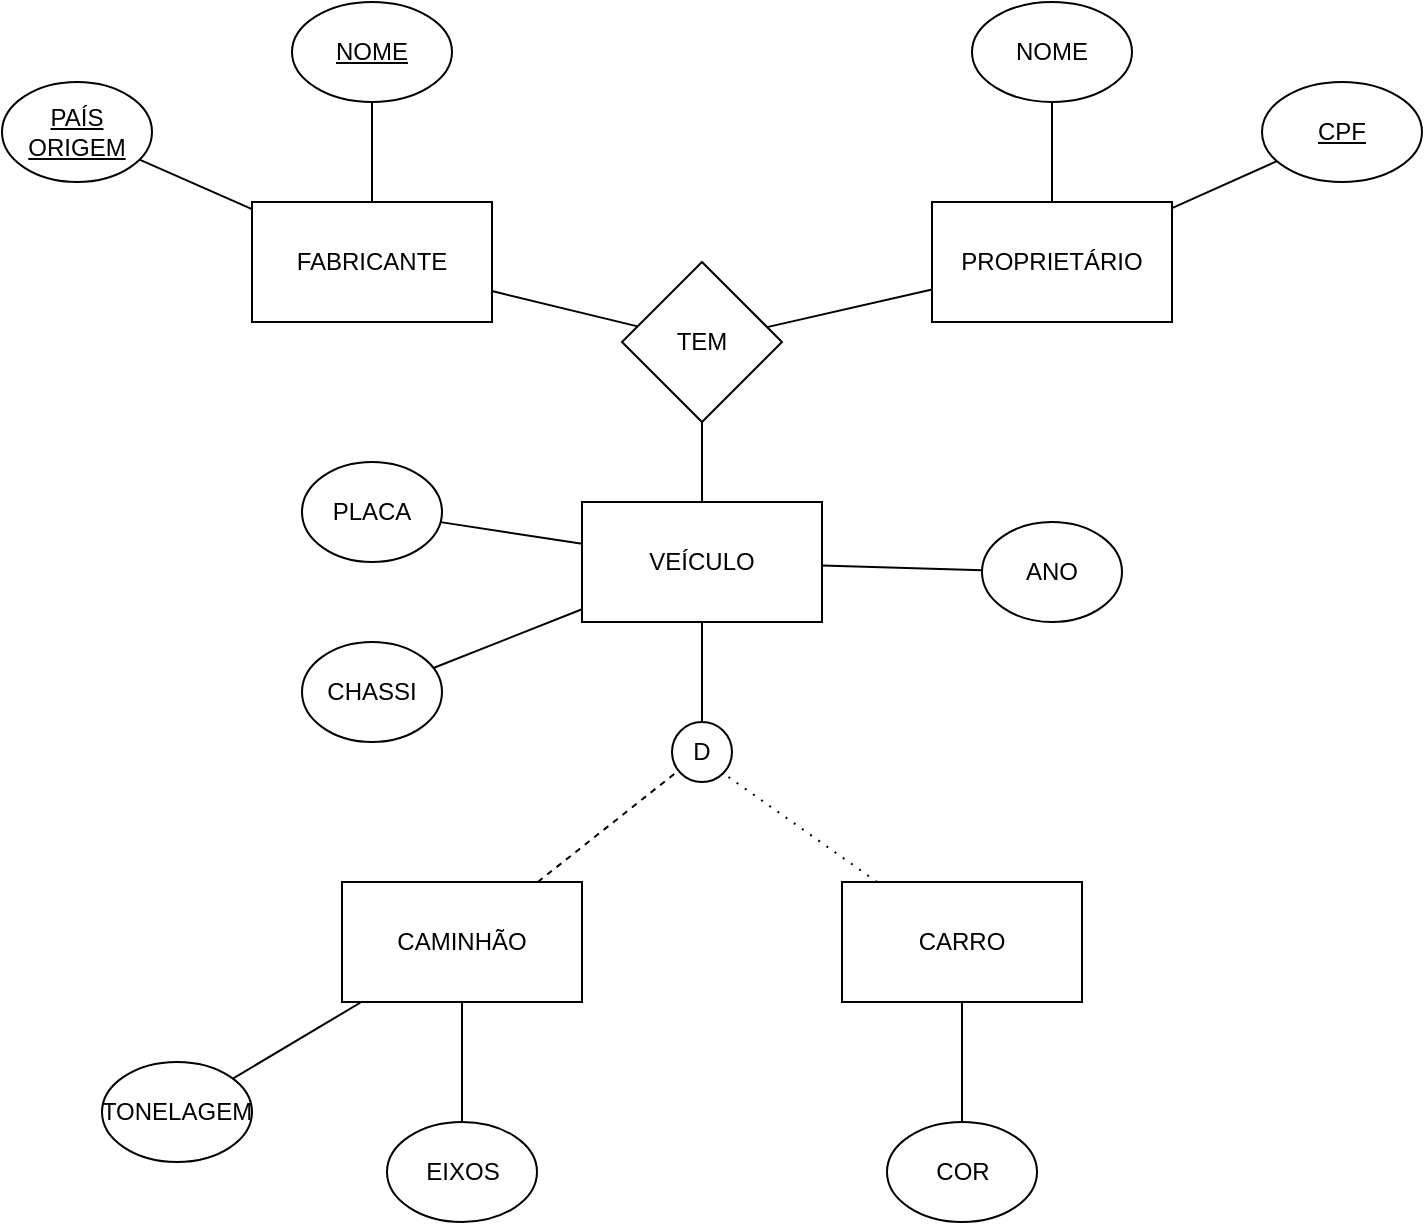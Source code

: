 <mxfile version="24.7.14">
  <diagram name="Página-1" id="8-RtyK5Z0lolNeWYX-Tf">
    <mxGraphModel dx="1434" dy="752" grid="1" gridSize="10" guides="1" tooltips="1" connect="1" arrows="1" fold="1" page="1" pageScale="1" pageWidth="827" pageHeight="1169" math="0" shadow="0">
      <root>
        <mxCell id="0" />
        <mxCell id="1" parent="0" />
        <mxCell id="fkE4tANgzUeRwsHTc3pA-3" value="FABRICANTE" style="rounded=0;whiteSpace=wrap;html=1;" vertex="1" parent="1">
          <mxGeometry x="185" y="230" width="120" height="60" as="geometry" />
        </mxCell>
        <mxCell id="fkE4tANgzUeRwsHTc3pA-4" value="PROPRIETÁRIO" style="rounded=0;whiteSpace=wrap;html=1;" vertex="1" parent="1">
          <mxGeometry x="525" y="230" width="120" height="60" as="geometry" />
        </mxCell>
        <mxCell id="fkE4tANgzUeRwsHTc3pA-5" value="VEÍCULO" style="rounded=0;whiteSpace=wrap;html=1;" vertex="1" parent="1">
          <mxGeometry x="350" y="380" width="120" height="60" as="geometry" />
        </mxCell>
        <mxCell id="fkE4tANgzUeRwsHTc3pA-6" value="CHASSI" style="ellipse;whiteSpace=wrap;html=1;" vertex="1" parent="1">
          <mxGeometry x="210" y="450" width="70" height="50" as="geometry" />
        </mxCell>
        <mxCell id="fkE4tANgzUeRwsHTc3pA-8" value="" style="endArrow=none;html=1;rounded=0;" edge="1" parent="1" source="fkE4tANgzUeRwsHTc3pA-6" target="fkE4tANgzUeRwsHTc3pA-5">
          <mxGeometry width="50" height="50" relative="1" as="geometry">
            <mxPoint x="390" y="410" as="sourcePoint" />
            <mxPoint x="440" y="360" as="targetPoint" />
          </mxGeometry>
        </mxCell>
        <mxCell id="fkE4tANgzUeRwsHTc3pA-9" value="PLACA" style="ellipse;whiteSpace=wrap;html=1;" vertex="1" parent="1">
          <mxGeometry x="210" y="360" width="70" height="50" as="geometry" />
        </mxCell>
        <mxCell id="fkE4tANgzUeRwsHTc3pA-10" value="" style="endArrow=none;html=1;rounded=0;" edge="1" parent="1" source="fkE4tANgzUeRwsHTc3pA-9" target="fkE4tANgzUeRwsHTc3pA-5">
          <mxGeometry width="50" height="50" relative="1" as="geometry">
            <mxPoint x="486" y="474" as="sourcePoint" />
            <mxPoint x="447" y="430" as="targetPoint" />
          </mxGeometry>
        </mxCell>
        <mxCell id="fkE4tANgzUeRwsHTc3pA-11" value="ANO" style="ellipse;whiteSpace=wrap;html=1;" vertex="1" parent="1">
          <mxGeometry x="550" y="390" width="70" height="50" as="geometry" />
        </mxCell>
        <mxCell id="fkE4tANgzUeRwsHTc3pA-12" value="" style="endArrow=none;html=1;rounded=0;" edge="1" parent="1" source="fkE4tANgzUeRwsHTc3pA-11" target="fkE4tANgzUeRwsHTc3pA-5">
          <mxGeometry width="50" height="50" relative="1" as="geometry">
            <mxPoint x="486" y="474" as="sourcePoint" />
            <mxPoint x="447" y="430" as="targetPoint" />
          </mxGeometry>
        </mxCell>
        <mxCell id="fkE4tANgzUeRwsHTc3pA-15" value="CARRO" style="rounded=0;whiteSpace=wrap;html=1;absoluteArcSize=0;imageAspect=1;noLabel=0;portConstraintRotation=0;fixDash=0;container=0;dropTarget=0;collapsible=0;" vertex="1" parent="1">
          <mxGeometry x="480" y="570" width="120" height="60" as="geometry" />
        </mxCell>
        <mxCell id="fkE4tANgzUeRwsHTc3pA-16" value="CAMINHÃO" style="whiteSpace=wrap;html=1;" vertex="1" parent="1">
          <mxGeometry x="230" y="570" width="120" height="60" as="geometry" />
        </mxCell>
        <mxCell id="fkE4tANgzUeRwsHTc3pA-20" value="" style="endArrow=none;html=1;rounded=0;" edge="1" parent="1" source="fkE4tANgzUeRwsHTc3pA-32" target="fkE4tANgzUeRwsHTc3pA-3">
          <mxGeometry width="50" height="50" relative="1" as="geometry">
            <mxPoint x="390" y="510" as="sourcePoint" />
            <mxPoint x="440" y="460" as="targetPoint" />
          </mxGeometry>
        </mxCell>
        <mxCell id="fkE4tANgzUeRwsHTc3pA-21" value="" style="endArrow=none;html=1;rounded=0;" edge="1" parent="1" source="fkE4tANgzUeRwsHTc3pA-4" target="fkE4tANgzUeRwsHTc3pA-32">
          <mxGeometry width="50" height="50" relative="1" as="geometry">
            <mxPoint x="375" y="370" as="sourcePoint" />
            <mxPoint x="300" y="320" as="targetPoint" />
          </mxGeometry>
        </mxCell>
        <mxCell id="fkE4tANgzUeRwsHTc3pA-23" value="" style="endArrow=none;html=1;rounded=0;" edge="1" parent="1" source="fkE4tANgzUeRwsHTc3pA-60" target="fkE4tANgzUeRwsHTc3pA-5">
          <mxGeometry width="50" height="50" relative="1" as="geometry">
            <mxPoint x="410" y="470" as="sourcePoint" />
            <mxPoint x="400" y="430" as="targetPoint" />
          </mxGeometry>
        </mxCell>
        <mxCell id="fkE4tANgzUeRwsHTc3pA-24" value="&lt;u&gt;CPF&lt;/u&gt;" style="ellipse;whiteSpace=wrap;html=1;shadow=0;" vertex="1" parent="1">
          <mxGeometry x="690" y="170" width="80" height="50" as="geometry" />
        </mxCell>
        <mxCell id="fkE4tANgzUeRwsHTc3pA-25" value="" style="endArrow=none;html=1;rounded=0;" edge="1" parent="1" source="fkE4tANgzUeRwsHTc3pA-4" target="fkE4tANgzUeRwsHTc3pA-24">
          <mxGeometry width="50" height="50" relative="1" as="geometry">
            <mxPoint x="390" y="510" as="sourcePoint" />
            <mxPoint x="440" y="460" as="targetPoint" />
          </mxGeometry>
        </mxCell>
        <mxCell id="fkE4tANgzUeRwsHTc3pA-26" value="NOME" style="ellipse;whiteSpace=wrap;html=1;shadow=0;" vertex="1" parent="1">
          <mxGeometry x="545" y="130" width="80" height="50" as="geometry" />
        </mxCell>
        <mxCell id="fkE4tANgzUeRwsHTc3pA-27" value="" style="endArrow=none;html=1;rounded=0;" edge="1" parent="1" source="fkE4tANgzUeRwsHTc3pA-4" target="fkE4tANgzUeRwsHTc3pA-26">
          <mxGeometry width="50" height="50" relative="1" as="geometry">
            <mxPoint x="655" y="243" as="sourcePoint" />
            <mxPoint x="707" y="220" as="targetPoint" />
          </mxGeometry>
        </mxCell>
        <mxCell id="fkE4tANgzUeRwsHTc3pA-28" value="&lt;u&gt;NOME&lt;/u&gt;" style="ellipse;whiteSpace=wrap;html=1;" vertex="1" parent="1">
          <mxGeometry x="205" y="130" width="80" height="50" as="geometry" />
        </mxCell>
        <mxCell id="fkE4tANgzUeRwsHTc3pA-29" value="" style="endArrow=none;html=1;rounded=0;" edge="1" parent="1" source="fkE4tANgzUeRwsHTc3pA-3" target="fkE4tANgzUeRwsHTc3pA-28">
          <mxGeometry width="50" height="50" relative="1" as="geometry">
            <mxPoint x="387" y="390" as="sourcePoint" />
            <mxPoint x="288" y="300" as="targetPoint" />
          </mxGeometry>
        </mxCell>
        <mxCell id="fkE4tANgzUeRwsHTc3pA-30" value="&lt;u&gt;PAÍS ORIGEM&lt;/u&gt;" style="ellipse;whiteSpace=wrap;html=1;" vertex="1" parent="1">
          <mxGeometry x="60" y="170" width="75" height="50" as="geometry" />
        </mxCell>
        <mxCell id="fkE4tANgzUeRwsHTc3pA-31" value="" style="endArrow=none;html=1;rounded=0;" edge="1" parent="1" source="fkE4tANgzUeRwsHTc3pA-3" target="fkE4tANgzUeRwsHTc3pA-30">
          <mxGeometry width="50" height="50" relative="1" as="geometry">
            <mxPoint x="255" y="240" as="sourcePoint" />
            <mxPoint x="255" y="190" as="targetPoint" />
          </mxGeometry>
        </mxCell>
        <mxCell id="fkE4tANgzUeRwsHTc3pA-32" value="TEM" style="rhombus;whiteSpace=wrap;html=1;" vertex="1" parent="1">
          <mxGeometry x="370" y="260" width="80" height="80" as="geometry" />
        </mxCell>
        <mxCell id="fkE4tANgzUeRwsHTc3pA-33" value="" style="endArrow=none;html=1;rounded=0;" edge="1" parent="1" source="fkE4tANgzUeRwsHTc3pA-5" target="fkE4tANgzUeRwsHTc3pA-32">
          <mxGeometry width="50" height="50" relative="1" as="geometry">
            <mxPoint x="390" y="410" as="sourcePoint" />
            <mxPoint x="440" y="360" as="targetPoint" />
          </mxGeometry>
        </mxCell>
        <mxCell id="fkE4tANgzUeRwsHTc3pA-36" value="TONELAGEM" style="ellipse;whiteSpace=wrap;html=1;" vertex="1" parent="1">
          <mxGeometry x="110" y="660" width="75" height="50" as="geometry" />
        </mxCell>
        <mxCell id="fkE4tANgzUeRwsHTc3pA-37" value="EIXOS" style="ellipse;whiteSpace=wrap;html=1;" vertex="1" parent="1">
          <mxGeometry x="252.5" y="690" width="75" height="50" as="geometry" />
        </mxCell>
        <mxCell id="fkE4tANgzUeRwsHTc3pA-39" value="COR" style="ellipse;whiteSpace=wrap;html=1;" vertex="1" parent="1">
          <mxGeometry x="502.5" y="690" width="75" height="50" as="geometry" />
        </mxCell>
        <mxCell id="fkE4tANgzUeRwsHTc3pA-40" value="" style="endArrow=none;html=1;rounded=0;" edge="1" parent="1" source="fkE4tANgzUeRwsHTc3pA-36" target="fkE4tANgzUeRwsHTc3pA-16">
          <mxGeometry width="50" height="50" relative="1" as="geometry">
            <mxPoint x="390" y="510" as="sourcePoint" />
            <mxPoint x="440" y="460" as="targetPoint" />
          </mxGeometry>
        </mxCell>
        <mxCell id="fkE4tANgzUeRwsHTc3pA-41" value="" style="endArrow=none;html=1;rounded=0;" edge="1" parent="1" source="fkE4tANgzUeRwsHTc3pA-37" target="fkE4tANgzUeRwsHTc3pA-16">
          <mxGeometry width="50" height="50" relative="1" as="geometry">
            <mxPoint x="185" y="678" as="sourcePoint" />
            <mxPoint x="250" y="640" as="targetPoint" />
          </mxGeometry>
        </mxCell>
        <mxCell id="fkE4tANgzUeRwsHTc3pA-42" value="" style="endArrow=none;html=1;rounded=0;" edge="1" parent="1" source="fkE4tANgzUeRwsHTc3pA-39" target="fkE4tANgzUeRwsHTc3pA-15">
          <mxGeometry width="50" height="50" relative="1" as="geometry">
            <mxPoint x="300" y="700" as="sourcePoint" />
            <mxPoint x="300" y="640" as="targetPoint" />
          </mxGeometry>
        </mxCell>
        <mxCell id="fkE4tANgzUeRwsHTc3pA-60" value="D" style="ellipse;whiteSpace=wrap;html=1;aspect=fixed;rounded=0;strokeColor=default;align=center;verticalAlign=middle;fontFamily=Helvetica;fontSize=12;fontColor=default;fillColor=default;" vertex="1" parent="1">
          <mxGeometry x="395" y="490" width="30" height="30" as="geometry" />
        </mxCell>
        <mxCell id="fkE4tANgzUeRwsHTc3pA-61" value="" style="endArrow=none;dashed=1;html=1;rounded=0;fontFamily=Helvetica;fontSize=12;fontColor=default;" edge="1" parent="1" source="fkE4tANgzUeRwsHTc3pA-16" target="fkE4tANgzUeRwsHTc3pA-60">
          <mxGeometry width="50" height="50" relative="1" as="geometry">
            <mxPoint x="390" y="510" as="sourcePoint" />
            <mxPoint x="440" y="460" as="targetPoint" />
          </mxGeometry>
        </mxCell>
        <mxCell id="fkE4tANgzUeRwsHTc3pA-62" value="" style="endArrow=none;html=1;rounded=0;fontFamily=Helvetica;fontSize=12;fontColor=default;entryX=1;entryY=1;entryDx=0;entryDy=0;elbow=vertical;dashed=1;dashPattern=1 4;endFill=0;jumpStyle=none;shadow=0;fixDash=0;" edge="1" parent="1" source="fkE4tANgzUeRwsHTc3pA-15" target="fkE4tANgzUeRwsHTc3pA-60">
          <mxGeometry width="50" height="50" relative="1" as="geometry">
            <mxPoint x="338" y="580" as="sourcePoint" />
            <mxPoint x="408" y="524" as="targetPoint" />
          </mxGeometry>
        </mxCell>
      </root>
    </mxGraphModel>
  </diagram>
</mxfile>
